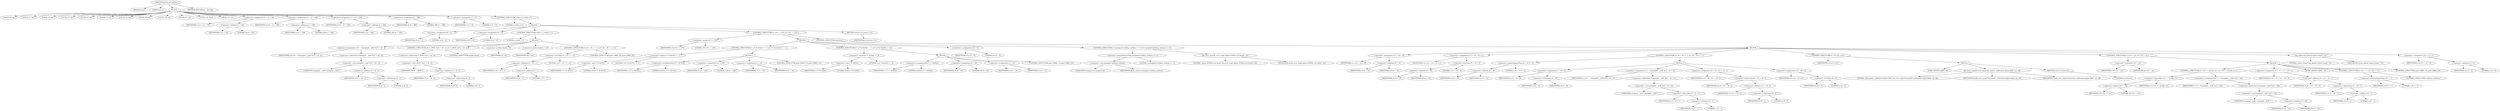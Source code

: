 digraph udhcp_get_option {  
"1000113" [label = "(METHOD,udhcp_get_option)" ]
"1000114" [label = "(PARAM,int a1)" ]
"1000115" [label = "(PARAM,int a2)" ]
"1000116" [label = "(BLOCK,,)" ]
"1000117" [label = "(LOCAL,v2: int)" ]
"1000118" [label = "(LOCAL,v3: int)" ]
"1000119" [label = "(LOCAL,v4: int)" ]
"1000120" [label = "(LOCAL,v5: int)" ]
"1000121" [label = "(LOCAL,v6: int)" ]
"1000122" [label = "(LOCAL,v7: int)" ]
"1000123" [label = "(LOCAL,v8: int)" ]
"1000124" [label = "(LOCAL,v9: int)" ]
"1000125" [label = "(LOCAL,v10: int)" ]
"1000126" [label = "(LOCAL,v11: int)" ]
"1000127" [label = "(LOCAL,v12: bool)" ]
"1000128" [label = "(LOCAL,v13: int)" ]
"1000129" [label = "(<operator>.assignment,v3 = a1 + 44)" ]
"1000130" [label = "(IDENTIFIER,v3,v3 = a1 + 44)" ]
"1000131" [label = "(<operator>.addition,a1 + 44)" ]
"1000132" [label = "(IDENTIFIER,a1,a1 + 44)" ]
"1000133" [label = "(LITERAL,44,a1 + 44)" ]
"1000134" [label = "(<operator>.assignment,v4 = a1 + 108)" ]
"1000135" [label = "(IDENTIFIER,v4,v4 = a1 + 108)" ]
"1000136" [label = "(<operator>.addition,a1 + 108)" ]
"1000137" [label = "(IDENTIFIER,a1,a1 + 108)" ]
"1000138" [label = "(LITERAL,108,a1 + 108)" ]
"1000139" [label = "(<operator>.assignment,v5 = a1 + 240)" ]
"1000140" [label = "(IDENTIFIER,v5,v5 = a1 + 240)" ]
"1000141" [label = "(<operator>.addition,a1 + 240)" ]
"1000142" [label = "(IDENTIFIER,a1,a1 + 240)" ]
"1000143" [label = "(LITERAL,240,a1 + 240)" ]
"1000144" [label = "(<operator>.assignment,v6 = 388)" ]
"1000145" [label = "(IDENTIFIER,v6,v6 = 388)" ]
"1000146" [label = "(LITERAL,388,v6 = 388)" ]
"1000147" [label = "(<operator>.assignment,v7 = 0)" ]
"1000148" [label = "(IDENTIFIER,v7,v7 = 0)" ]
"1000149" [label = "(LITERAL,0,v7 = 0)" ]
"1000150" [label = "(CONTROL_STRUCTURE,while ( 2 ),while ( 2 ))" ]
"1000151" [label = "(LITERAL,2,while ( 2 ))" ]
"1000152" [label = "(BLOCK,,)" ]
"1000153" [label = "(<operator>.assignment,v8 = 2)" ]
"1000154" [label = "(IDENTIFIER,v8,v8 = 2)" ]
"1000155" [label = "(LITERAL,2,v8 = 2)" ]
"1000156" [label = "(<operator>.assignment,v9 = 0)" ]
"1000157" [label = "(IDENTIFIER,v9,v9 = 0)" ]
"1000158" [label = "(LITERAL,0,v9 = 0)" ]
"1000159" [label = "(CONTROL_STRUCTURE,while ( 1 ),while ( 1 ))" ]
"1000160" [label = "(LITERAL,1,while ( 1 ))" ]
"1000161" [label = "(BLOCK,,)" ]
"1000162" [label = "(<operator>.assignment,v10 = *(unsigned __int8 *)(v5 + v8 - 2))" ]
"1000163" [label = "(IDENTIFIER,v10,v10 = *(unsigned __int8 *)(v5 + v8 - 2))" ]
"1000164" [label = "(<operator>.indirection,*(unsigned __int8 *)(v5 + v8 - 2))" ]
"1000165" [label = "(<operator>.cast,(unsigned __int8 *)(v5 + v8 - 2))" ]
"1000166" [label = "(UNKNOWN,unsigned __int8 *,unsigned __int8 *)" ]
"1000167" [label = "(<operator>.addition,v5 + v8 - 2)" ]
"1000168" [label = "(IDENTIFIER,v5,v5 + v8 - 2)" ]
"1000169" [label = "(<operator>.subtraction,v8 - 2)" ]
"1000170" [label = "(IDENTIFIER,v8,v8 - 2)" ]
"1000171" [label = "(LITERAL,2,v8 - 2)" ]
"1000172" [label = "(CONTROL_STRUCTURE,if ( *(_BYTE *)(v5 + v8 - 2) ),if ( *(_BYTE *)(v5 + v8 - 2) ))" ]
"1000173" [label = "(<operator>.indirection,*(_BYTE *)(v5 + v8 - 2))" ]
"1000174" [label = "(<operator>.cast,(_BYTE *)(v5 + v8 - 2))" ]
"1000175" [label = "(UNKNOWN,_BYTE *,_BYTE *)" ]
"1000176" [label = "(<operator>.addition,v5 + v8 - 2)" ]
"1000177" [label = "(IDENTIFIER,v5,v5 + v8 - 2)" ]
"1000178" [label = "(<operator>.subtraction,v8 - 2)" ]
"1000179" [label = "(IDENTIFIER,v8,v8 - 2)" ]
"1000180" [label = "(LITERAL,2,v8 - 2)" ]
"1000181" [label = "(CONTROL_STRUCTURE,break;,break;)" ]
"1000182" [label = "(<operator>.preDecrement,--v9)" ]
"1000183" [label = "(IDENTIFIER,v9,--v9)" ]
"1000184" [label = "(<operator>.preIncrement,++v8)" ]
"1000185" [label = "(IDENTIFIER,v8,++v8)" ]
"1000186" [label = "(CONTROL_STRUCTURE,if ( v6 + v9 + 1 < 2 ),if ( v6 + v9 + 1 < 2 ))" ]
"1000187" [label = "(<operator>.lessThan,v6 + v9 + 1 < 2)" ]
"1000188" [label = "(<operator>.addition,v6 + v9 + 1)" ]
"1000189" [label = "(IDENTIFIER,v6,v6 + v9 + 1)" ]
"1000190" [label = "(<operator>.addition,v9 + 1)" ]
"1000191" [label = "(IDENTIFIER,v9,v9 + 1)" ]
"1000192" [label = "(LITERAL,1,v9 + 1)" ]
"1000193" [label = "(LITERAL,2,v6 + v9 + 1 < 2)" ]
"1000194" [label = "(CONTROL_STRUCTURE,goto LABEL_20;,goto LABEL_20;)" ]
"1000195" [label = "(CONTROL_STRUCTURE,if ( v10 == 255 ),if ( v10 == 255 ))" ]
"1000196" [label = "(<operator>.equals,v10 == 255)" ]
"1000197" [label = "(IDENTIFIER,v10,v10 == 255)" ]
"1000198" [label = "(LITERAL,255,v10 == 255)" ]
"1000199" [label = "(BLOCK,,)" ]
"1000200" [label = "(CONTROL_STRUCTURE,if ( (v7 & 0x101) == 1 ),if ( (v7 & 0x101) == 1 ))" ]
"1000201" [label = "(<operator>.equals,(v7 & 0x101) == 1)" ]
"1000202" [label = "(<operator>.and,v7 & 0x101)" ]
"1000203" [label = "(IDENTIFIER,v7,v7 & 0x101)" ]
"1000204" [label = "(LITERAL,0x101,v7 & 0x101)" ]
"1000205" [label = "(LITERAL,1,(v7 & 0x101) == 1)" ]
"1000206" [label = "(BLOCK,,)" ]
"1000207" [label = "(<operators>.assignmentOr,v7 |= 0x101u)" ]
"1000208" [label = "(IDENTIFIER,v7,v7 |= 0x101u)" ]
"1000209" [label = "(LITERAL,0x101u,v7 |= 0x101u)" ]
"1000210" [label = "(<operator>.assignment,v6 = 128)" ]
"1000211" [label = "(IDENTIFIER,v6,v6 = 128)" ]
"1000212" [label = "(LITERAL,128,v6 = 128)" ]
"1000213" [label = "(<operator>.assignment,v5 = v4)" ]
"1000214" [label = "(IDENTIFIER,v5,v5 = v4)" ]
"1000215" [label = "(IDENTIFIER,v4,v5 = v4)" ]
"1000216" [label = "(CONTROL_STRUCTURE,goto LABEL_19;,goto LABEL_19;)" ]
"1000217" [label = "(CONTROL_STRUCTURE,if ( (v7 & 0x202) == 2 ),if ( (v7 & 0x202) == 2 ))" ]
"1000218" [label = "(<operator>.equals,(v7 & 0x202) == 2)" ]
"1000219" [label = "(<operator>.and,v7 & 0x202)" ]
"1000220" [label = "(IDENTIFIER,v7,v7 & 0x202)" ]
"1000221" [label = "(LITERAL,0x202,v7 & 0x202)" ]
"1000222" [label = "(LITERAL,2,(v7 & 0x202) == 2)" ]
"1000223" [label = "(BLOCK,,)" ]
"1000224" [label = "(<operators>.assignmentOr,v7 |= 0x202u)" ]
"1000225" [label = "(IDENTIFIER,v7,v7 |= 0x202u)" ]
"1000226" [label = "(LITERAL,0x202u,v7 |= 0x202u)" ]
"1000227" [label = "(<operator>.assignment,v6 = 64)" ]
"1000228" [label = "(IDENTIFIER,v6,v6 = 64)" ]
"1000229" [label = "(LITERAL,64,v6 = 64)" ]
"1000230" [label = "(<operator>.assignment,v5 = v3)" ]
"1000231" [label = "(IDENTIFIER,v5,v5 = v3)" ]
"1000232" [label = "(IDENTIFIER,v3,v5 = v3)" ]
"1000233" [label = "(CONTROL_STRUCTURE,goto LABEL_19;,goto LABEL_19;)" ]
"1000234" [label = "(<operator>.assignment,v13 = 0)" ]
"1000235" [label = "(IDENTIFIER,v13,v13 = 0)" ]
"1000236" [label = "(LITERAL,0,v13 = 0)" ]
"1000237" [label = "(CONTROL_STRUCTURE,if ( (unsigned int)dhcp_verbose >= 3 ),if ( (unsigned int)dhcp_verbose >= 3 ))" ]
"1000238" [label = "(<operator>.greaterEqualsThan,(unsigned int)dhcp_verbose >= 3)" ]
"1000239" [label = "(<operator>.cast,(unsigned int)dhcp_verbose)" ]
"1000240" [label = "(UNKNOWN,unsigned int,unsigned int)" ]
"1000241" [label = "(IDENTIFIER,dhcp_verbose,(unsigned int)dhcp_verbose)" ]
"1000242" [label = "(LITERAL,3,(unsigned int)dhcp_verbose >= 3)" ]
"1000243" [label = "(bb_error_msg,bb_error_msg(\"option 0x%02x not found\", a2))" ]
"1000244" [label = "(LITERAL,\"option 0x%02x not found\",bb_error_msg(\"option 0x%02x not found\", a2))" ]
"1000245" [label = "(IDENTIFIER,a2,bb_error_msg(\"option 0x%02x not found\", a2))" ]
"1000246" [label = "(CONTROL_STRUCTURE,else,else)" ]
"1000247" [label = "(BLOCK,,)" ]
"1000248" [label = "(<operator>.assignment,v11 = v6 + v9)" ]
"1000249" [label = "(IDENTIFIER,v11,v11 = v6 + v9)" ]
"1000250" [label = "(<operator>.addition,v6 + v9)" ]
"1000251" [label = "(IDENTIFIER,v6,v6 + v9)" ]
"1000252" [label = "(IDENTIFIER,v9,v6 + v9)" ]
"1000253" [label = "(<operator>.assignment,v12 = v6 + v9 < 2)" ]
"1000254" [label = "(IDENTIFIER,v12,v12 = v6 + v9 < 2)" ]
"1000255" [label = "(<operator>.lessThan,v6 + v9 < 2)" ]
"1000256" [label = "(<operator>.addition,v6 + v9)" ]
"1000257" [label = "(IDENTIFIER,v6,v6 + v9)" ]
"1000258" [label = "(IDENTIFIER,v9,v6 + v9)" ]
"1000259" [label = "(LITERAL,2,v6 + v9 < 2)" ]
"1000260" [label = "(CONTROL_STRUCTURE,if ( v6 + v9 >= 2 ),if ( v6 + v9 >= 2 ))" ]
"1000261" [label = "(<operator>.greaterEqualsThan,v6 + v9 >= 2)" ]
"1000262" [label = "(<operator>.addition,v6 + v9)" ]
"1000263" [label = "(IDENTIFIER,v6,v6 + v9)" ]
"1000264" [label = "(IDENTIFIER,v9,v6 + v9)" ]
"1000265" [label = "(LITERAL,2,v6 + v9 >= 2)" ]
"1000266" [label = "(BLOCK,,)" ]
"1000267" [label = "(<operator>.assignment,v2 = v5 - v9)" ]
"1000268" [label = "(IDENTIFIER,v2,v2 = v5 - v9)" ]
"1000269" [label = "(<operator>.subtraction,v5 - v9)" ]
"1000270" [label = "(IDENTIFIER,v5,v5 - v9)" ]
"1000271" [label = "(IDENTIFIER,v9,v5 - v9)" ]
"1000272" [label = "(<operator>.assignment,v11 = *(unsigned __int8 *)(v5 - v9 + 1))" ]
"1000273" [label = "(IDENTIFIER,v11,v11 = *(unsigned __int8 *)(v5 - v9 + 1))" ]
"1000274" [label = "(<operator>.indirection,*(unsigned __int8 *)(v5 - v9 + 1))" ]
"1000275" [label = "(<operator>.cast,(unsigned __int8 *)(v5 - v9 + 1))" ]
"1000276" [label = "(UNKNOWN,unsigned __int8 *,unsigned __int8 *)" ]
"1000277" [label = "(<operator>.subtraction,v5 - v9 + 1)" ]
"1000278" [label = "(IDENTIFIER,v5,v5 - v9 + 1)" ]
"1000279" [label = "(<operator>.addition,v9 + 1)" ]
"1000280" [label = "(IDENTIFIER,v9,v9 + 1)" ]
"1000281" [label = "(LITERAL,1,v9 + 1)" ]
"1000282" [label = "(<operator>.assignment,v6 = v6 - v11 + v9 - 2)" ]
"1000283" [label = "(IDENTIFIER,v6,v6 = v6 - v11 + v9 - 2)" ]
"1000284" [label = "(<operator>.subtraction,v6 - v11 + v9 - 2)" ]
"1000285" [label = "(IDENTIFIER,v6,v6 - v11 + v9 - 2)" ]
"1000286" [label = "(<operator>.addition,v11 + v9 - 2)" ]
"1000287" [label = "(IDENTIFIER,v11,v11 + v9 - 2)" ]
"1000288" [label = "(<operator>.subtraction,v9 - 2)" ]
"1000289" [label = "(IDENTIFIER,v9,v9 - 2)" ]
"1000290" [label = "(LITERAL,2,v9 - 2)" ]
"1000291" [label = "(<operator>.assignment,v12 = v6 < 0)" ]
"1000292" [label = "(IDENTIFIER,v12,v12 = v6 < 0)" ]
"1000293" [label = "(<operator>.lessThan,v6 < 0)" ]
"1000294" [label = "(IDENTIFIER,v6,v6 < 0)" ]
"1000295" [label = "(LITERAL,0,v6 < 0)" ]
"1000296" [label = "(CONTROL_STRUCTURE,if ( v12 ),if ( v12 ))" ]
"1000297" [label = "(IDENTIFIER,v12,if ( v12 ))" ]
"1000298" [label = "(BLOCK,,)" ]
"1000299" [label = "(JUMP_TARGET,LABEL_20)" ]
"1000300" [label = "(bb_error_msg,bb_error_msg(\"bad packet, malformed option field\", a2, v8))" ]
"1000301" [label = "(LITERAL,\"bad packet, malformed option field\",bb_error_msg(\"bad packet, malformed option field\", a2, v8))" ]
"1000302" [label = "(IDENTIFIER,a2,bb_error_msg(\"bad packet, malformed option field\", a2, v8))" ]
"1000303" [label = "(IDENTIFIER,v8,bb_error_msg(\"bad packet, malformed option field\", a2, v8))" ]
"1000304" [label = "(RETURN,return 0;,return 0;)" ]
"1000305" [label = "(LITERAL,0,return 0;)" ]
"1000306" [label = "(CONTROL_STRUCTURE,if ( v10 != a2 ),if ( v10 != a2 ))" ]
"1000307" [label = "(<operator>.notEquals,v10 != a2)" ]
"1000308" [label = "(IDENTIFIER,v10,v10 != a2)" ]
"1000309" [label = "(IDENTIFIER,a2,v10 != a2)" ]
"1000310" [label = "(BLOCK,,)" ]
"1000311" [label = "(CONTROL_STRUCTURE,if ( v10 == 52 && v11 ),if ( v10 == 52 && v11 ))" ]
"1000312" [label = "(<operator>.logicalAnd,v10 == 52 && v11)" ]
"1000313" [label = "(<operator>.equals,v10 == 52)" ]
"1000314" [label = "(IDENTIFIER,v10,v10 == 52)" ]
"1000315" [label = "(LITERAL,52,v10 == 52)" ]
"1000316" [label = "(IDENTIFIER,v11,v10 == 52 && v11)" ]
"1000317" [label = "(<operators>.assignmentOr,v7 |= *(unsigned __int8 *)(v5 + v8))" ]
"1000318" [label = "(IDENTIFIER,v7,v7 |= *(unsigned __int8 *)(v5 + v8))" ]
"1000319" [label = "(<operator>.indirection,*(unsigned __int8 *)(v5 + v8))" ]
"1000320" [label = "(<operator>.cast,(unsigned __int8 *)(v5 + v8))" ]
"1000321" [label = "(UNKNOWN,unsigned __int8 *,unsigned __int8 *)" ]
"1000322" [label = "(<operator>.addition,v5 + v8)" ]
"1000323" [label = "(IDENTIFIER,v5,v5 + v8)" ]
"1000324" [label = "(IDENTIFIER,v8,v5 + v8)" ]
"1000325" [label = "(<operator>.assignment,v5 = v5 + v11 - v9 + 2)" ]
"1000326" [label = "(IDENTIFIER,v5,v5 = v5 + v11 - v9 + 2)" ]
"1000327" [label = "(<operator>.addition,v5 + v11 - v9 + 2)" ]
"1000328" [label = "(IDENTIFIER,v5,v5 + v11 - v9 + 2)" ]
"1000329" [label = "(<operator>.subtraction,v11 - v9 + 2)" ]
"1000330" [label = "(IDENTIFIER,v11,v11 - v9 + 2)" ]
"1000331" [label = "(<operator>.addition,v9 + 2)" ]
"1000332" [label = "(IDENTIFIER,v9,v9 + 2)" ]
"1000333" [label = "(LITERAL,2,v9 + 2)" ]
"1000334" [label = "(JUMP_TARGET,LABEL_19)" ]
"1000335" [label = "(CONTROL_STRUCTURE,if ( v6 >= 1 ),if ( v6 >= 1 ))" ]
"1000336" [label = "(<operator>.greaterEqualsThan,v6 >= 1)" ]
"1000337" [label = "(IDENTIFIER,v6,v6 >= 1)" ]
"1000338" [label = "(LITERAL,1,v6 >= 1)" ]
"1000339" [label = "(CONTROL_STRUCTURE,continue;,continue;)" ]
"1000340" [label = "(CONTROL_STRUCTURE,goto LABEL_20;,goto LABEL_20;)" ]
"1000341" [label = "(log_option,log_option(\"option found\", v2))" ]
"1000342" [label = "(LITERAL,\"option found\",log_option(\"option found\", v2))" ]
"1000343" [label = "(IDENTIFIER,v2,log_option(\"option found\", v2))" ]
"1000344" [label = "(<operator>.assignment,v13 = v2 + 2)" ]
"1000345" [label = "(IDENTIFIER,v13,v13 = v2 + 2)" ]
"1000346" [label = "(<operator>.addition,v2 + 2)" ]
"1000347" [label = "(IDENTIFIER,v2,v2 + 2)" ]
"1000348" [label = "(LITERAL,2,v2 + 2)" ]
"1000349" [label = "(RETURN,return v13;,return v13;)" ]
"1000350" [label = "(IDENTIFIER,v13,return v13;)" ]
"1000351" [label = "(METHOD_RETURN,int __fastcall)" ]
  "1000113" -> "1000114" 
  "1000113" -> "1000115" 
  "1000113" -> "1000116" 
  "1000113" -> "1000351" 
  "1000116" -> "1000117" 
  "1000116" -> "1000118" 
  "1000116" -> "1000119" 
  "1000116" -> "1000120" 
  "1000116" -> "1000121" 
  "1000116" -> "1000122" 
  "1000116" -> "1000123" 
  "1000116" -> "1000124" 
  "1000116" -> "1000125" 
  "1000116" -> "1000126" 
  "1000116" -> "1000127" 
  "1000116" -> "1000128" 
  "1000116" -> "1000129" 
  "1000116" -> "1000134" 
  "1000116" -> "1000139" 
  "1000116" -> "1000144" 
  "1000116" -> "1000147" 
  "1000116" -> "1000150" 
  "1000129" -> "1000130" 
  "1000129" -> "1000131" 
  "1000131" -> "1000132" 
  "1000131" -> "1000133" 
  "1000134" -> "1000135" 
  "1000134" -> "1000136" 
  "1000136" -> "1000137" 
  "1000136" -> "1000138" 
  "1000139" -> "1000140" 
  "1000139" -> "1000141" 
  "1000141" -> "1000142" 
  "1000141" -> "1000143" 
  "1000144" -> "1000145" 
  "1000144" -> "1000146" 
  "1000147" -> "1000148" 
  "1000147" -> "1000149" 
  "1000150" -> "1000151" 
  "1000150" -> "1000152" 
  "1000152" -> "1000153" 
  "1000152" -> "1000156" 
  "1000152" -> "1000159" 
  "1000152" -> "1000195" 
  "1000152" -> "1000349" 
  "1000153" -> "1000154" 
  "1000153" -> "1000155" 
  "1000156" -> "1000157" 
  "1000156" -> "1000158" 
  "1000159" -> "1000160" 
  "1000159" -> "1000161" 
  "1000161" -> "1000162" 
  "1000161" -> "1000172" 
  "1000161" -> "1000182" 
  "1000161" -> "1000184" 
  "1000161" -> "1000186" 
  "1000162" -> "1000163" 
  "1000162" -> "1000164" 
  "1000164" -> "1000165" 
  "1000165" -> "1000166" 
  "1000165" -> "1000167" 
  "1000167" -> "1000168" 
  "1000167" -> "1000169" 
  "1000169" -> "1000170" 
  "1000169" -> "1000171" 
  "1000172" -> "1000173" 
  "1000172" -> "1000181" 
  "1000173" -> "1000174" 
  "1000174" -> "1000175" 
  "1000174" -> "1000176" 
  "1000176" -> "1000177" 
  "1000176" -> "1000178" 
  "1000178" -> "1000179" 
  "1000178" -> "1000180" 
  "1000182" -> "1000183" 
  "1000184" -> "1000185" 
  "1000186" -> "1000187" 
  "1000186" -> "1000194" 
  "1000187" -> "1000188" 
  "1000187" -> "1000193" 
  "1000188" -> "1000189" 
  "1000188" -> "1000190" 
  "1000190" -> "1000191" 
  "1000190" -> "1000192" 
  "1000195" -> "1000196" 
  "1000195" -> "1000199" 
  "1000195" -> "1000246" 
  "1000196" -> "1000197" 
  "1000196" -> "1000198" 
  "1000199" -> "1000200" 
  "1000199" -> "1000217" 
  "1000199" -> "1000234" 
  "1000199" -> "1000237" 
  "1000200" -> "1000201" 
  "1000200" -> "1000206" 
  "1000201" -> "1000202" 
  "1000201" -> "1000205" 
  "1000202" -> "1000203" 
  "1000202" -> "1000204" 
  "1000206" -> "1000207" 
  "1000206" -> "1000210" 
  "1000206" -> "1000213" 
  "1000206" -> "1000216" 
  "1000207" -> "1000208" 
  "1000207" -> "1000209" 
  "1000210" -> "1000211" 
  "1000210" -> "1000212" 
  "1000213" -> "1000214" 
  "1000213" -> "1000215" 
  "1000217" -> "1000218" 
  "1000217" -> "1000223" 
  "1000218" -> "1000219" 
  "1000218" -> "1000222" 
  "1000219" -> "1000220" 
  "1000219" -> "1000221" 
  "1000223" -> "1000224" 
  "1000223" -> "1000227" 
  "1000223" -> "1000230" 
  "1000223" -> "1000233" 
  "1000224" -> "1000225" 
  "1000224" -> "1000226" 
  "1000227" -> "1000228" 
  "1000227" -> "1000229" 
  "1000230" -> "1000231" 
  "1000230" -> "1000232" 
  "1000234" -> "1000235" 
  "1000234" -> "1000236" 
  "1000237" -> "1000238" 
  "1000237" -> "1000243" 
  "1000238" -> "1000239" 
  "1000238" -> "1000242" 
  "1000239" -> "1000240" 
  "1000239" -> "1000241" 
  "1000243" -> "1000244" 
  "1000243" -> "1000245" 
  "1000246" -> "1000247" 
  "1000247" -> "1000248" 
  "1000247" -> "1000253" 
  "1000247" -> "1000260" 
  "1000247" -> "1000296" 
  "1000247" -> "1000306" 
  "1000247" -> "1000341" 
  "1000247" -> "1000344" 
  "1000248" -> "1000249" 
  "1000248" -> "1000250" 
  "1000250" -> "1000251" 
  "1000250" -> "1000252" 
  "1000253" -> "1000254" 
  "1000253" -> "1000255" 
  "1000255" -> "1000256" 
  "1000255" -> "1000259" 
  "1000256" -> "1000257" 
  "1000256" -> "1000258" 
  "1000260" -> "1000261" 
  "1000260" -> "1000266" 
  "1000261" -> "1000262" 
  "1000261" -> "1000265" 
  "1000262" -> "1000263" 
  "1000262" -> "1000264" 
  "1000266" -> "1000267" 
  "1000266" -> "1000272" 
  "1000266" -> "1000282" 
  "1000266" -> "1000291" 
  "1000267" -> "1000268" 
  "1000267" -> "1000269" 
  "1000269" -> "1000270" 
  "1000269" -> "1000271" 
  "1000272" -> "1000273" 
  "1000272" -> "1000274" 
  "1000274" -> "1000275" 
  "1000275" -> "1000276" 
  "1000275" -> "1000277" 
  "1000277" -> "1000278" 
  "1000277" -> "1000279" 
  "1000279" -> "1000280" 
  "1000279" -> "1000281" 
  "1000282" -> "1000283" 
  "1000282" -> "1000284" 
  "1000284" -> "1000285" 
  "1000284" -> "1000286" 
  "1000286" -> "1000287" 
  "1000286" -> "1000288" 
  "1000288" -> "1000289" 
  "1000288" -> "1000290" 
  "1000291" -> "1000292" 
  "1000291" -> "1000293" 
  "1000293" -> "1000294" 
  "1000293" -> "1000295" 
  "1000296" -> "1000297" 
  "1000296" -> "1000298" 
  "1000298" -> "1000299" 
  "1000298" -> "1000300" 
  "1000298" -> "1000304" 
  "1000300" -> "1000301" 
  "1000300" -> "1000302" 
  "1000300" -> "1000303" 
  "1000304" -> "1000305" 
  "1000306" -> "1000307" 
  "1000306" -> "1000310" 
  "1000307" -> "1000308" 
  "1000307" -> "1000309" 
  "1000310" -> "1000311" 
  "1000310" -> "1000325" 
  "1000310" -> "1000334" 
  "1000310" -> "1000335" 
  "1000310" -> "1000340" 
  "1000311" -> "1000312" 
  "1000311" -> "1000317" 
  "1000312" -> "1000313" 
  "1000312" -> "1000316" 
  "1000313" -> "1000314" 
  "1000313" -> "1000315" 
  "1000317" -> "1000318" 
  "1000317" -> "1000319" 
  "1000319" -> "1000320" 
  "1000320" -> "1000321" 
  "1000320" -> "1000322" 
  "1000322" -> "1000323" 
  "1000322" -> "1000324" 
  "1000325" -> "1000326" 
  "1000325" -> "1000327" 
  "1000327" -> "1000328" 
  "1000327" -> "1000329" 
  "1000329" -> "1000330" 
  "1000329" -> "1000331" 
  "1000331" -> "1000332" 
  "1000331" -> "1000333" 
  "1000335" -> "1000336" 
  "1000335" -> "1000339" 
  "1000336" -> "1000337" 
  "1000336" -> "1000338" 
  "1000341" -> "1000342" 
  "1000341" -> "1000343" 
  "1000344" -> "1000345" 
  "1000344" -> "1000346" 
  "1000346" -> "1000347" 
  "1000346" -> "1000348" 
  "1000349" -> "1000350" 
}

